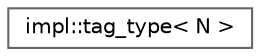digraph "Graphical Class Hierarchy"
{
 // LATEX_PDF_SIZE
  bgcolor="transparent";
  edge [fontname=Helvetica,fontsize=10,labelfontname=Helvetica,labelfontsize=10];
  node [fontname=Helvetica,fontsize=10,shape=box,height=0.2,width=0.4];
  rankdir="LR";
  Node0 [id="Node000000",label="impl::tag_type\< N \>",height=0.2,width=0.4,color="grey40", fillcolor="white", style="filled",URL="$structimpl_1_1tag__type.html",tooltip=" "];
}
